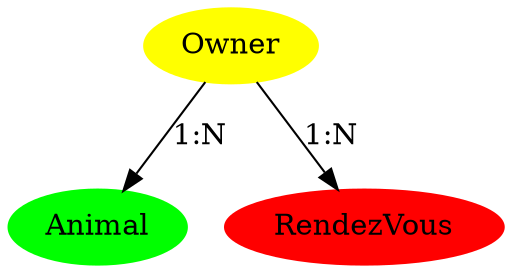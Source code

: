 digraph {
	Animal [label=Animal color=green shape="" style=filled]
	RendezVous [label=RendezVous color=red shape="" style=filled]
	Owner [label=Owner color=yellow shape="" style=filled]
	Owner -> Animal [label="1:N"]
	Owner -> RendezVous [label="1:N"]
}
